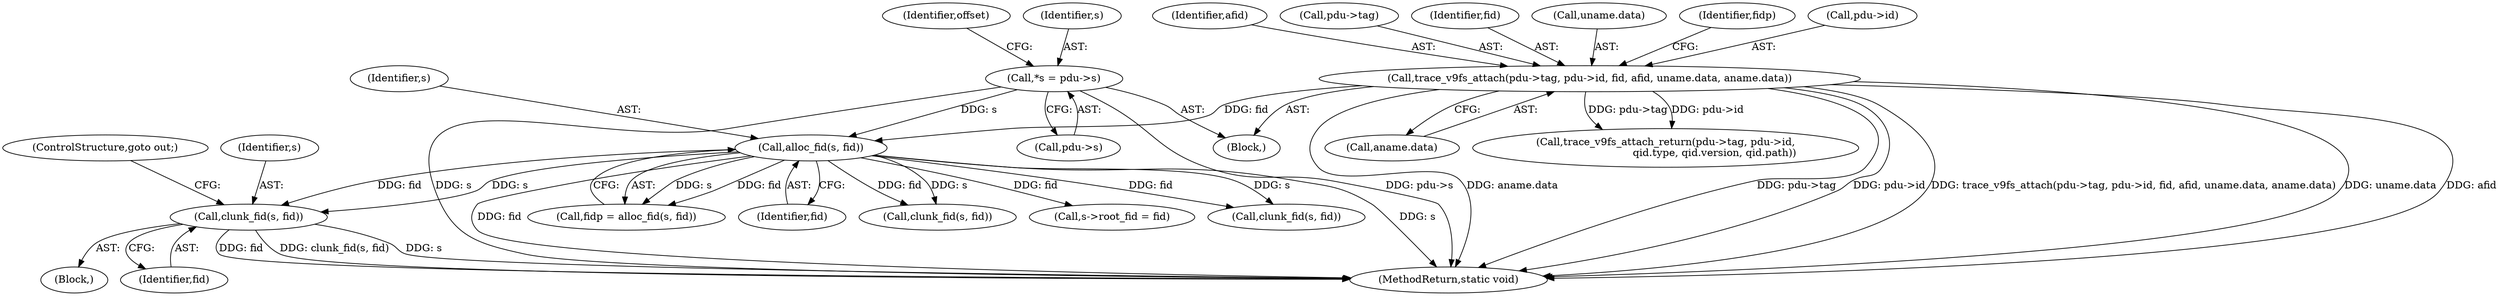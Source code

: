 digraph "0_qemu_56f101ecce0eafd09e2daf1c4eeb1377d6959261@pointer" {
"1000245" [label="(Call,clunk_fid(s, fid))"];
"1000171" [label="(Call,alloc_fid(s, fid))"];
"1000109" [label="(Call,*s = pdu->s)"];
"1000154" [label="(Call,trace_v9fs_attach(pdu->tag, pdu->id, fid, afid, uname.data, aname.data))"];
"1000122" [label="(Identifier,offset)"];
"1000169" [label="(Call,fidp = alloc_fid(s, fid))"];
"1000245" [label="(Call,clunk_fid(s, fid))"];
"1000170" [label="(Identifier,fidp)"];
"1000166" [label="(Call,aname.data)"];
"1000111" [label="(Call,pdu->s)"];
"1000327" [label="(MethodReturn,static void)"];
"1000248" [label="(ControlStructure,goto out;)"];
"1000173" [label="(Identifier,fid)"];
"1000158" [label="(Call,pdu->id)"];
"1000208" [label="(Call,clunk_fid(s, fid))"];
"1000154" [label="(Call,trace_v9fs_attach(pdu->tag, pdu->id, fid, afid, uname.data, aname.data))"];
"1000283" [label="(Call,s->root_fid = fid)"];
"1000103" [label="(Block,)"];
"1000109" [label="(Call,*s = pdu->s)"];
"1000110" [label="(Identifier,s)"];
"1000244" [label="(Block,)"];
"1000171" [label="(Call,alloc_fid(s, fid))"];
"1000246" [label="(Identifier,s)"];
"1000261" [label="(Call,trace_v9fs_attach_return(pdu->tag, pdu->id,\n                              qid.type, qid.version, qid.path))"];
"1000162" [label="(Identifier,afid)"];
"1000155" [label="(Call,pdu->tag)"];
"1000161" [label="(Identifier,fid)"];
"1000228" [label="(Call,clunk_fid(s, fid))"];
"1000247" [label="(Identifier,fid)"];
"1000172" [label="(Identifier,s)"];
"1000163" [label="(Call,uname.data)"];
"1000245" -> "1000244"  [label="AST: "];
"1000245" -> "1000247"  [label="CFG: "];
"1000246" -> "1000245"  [label="AST: "];
"1000247" -> "1000245"  [label="AST: "];
"1000248" -> "1000245"  [label="CFG: "];
"1000245" -> "1000327"  [label="DDG: clunk_fid(s, fid)"];
"1000245" -> "1000327"  [label="DDG: s"];
"1000245" -> "1000327"  [label="DDG: fid"];
"1000171" -> "1000245"  [label="DDG: s"];
"1000171" -> "1000245"  [label="DDG: fid"];
"1000171" -> "1000169"  [label="AST: "];
"1000171" -> "1000173"  [label="CFG: "];
"1000172" -> "1000171"  [label="AST: "];
"1000173" -> "1000171"  [label="AST: "];
"1000169" -> "1000171"  [label="CFG: "];
"1000171" -> "1000327"  [label="DDG: s"];
"1000171" -> "1000327"  [label="DDG: fid"];
"1000171" -> "1000169"  [label="DDG: s"];
"1000171" -> "1000169"  [label="DDG: fid"];
"1000109" -> "1000171"  [label="DDG: s"];
"1000154" -> "1000171"  [label="DDG: fid"];
"1000171" -> "1000208"  [label="DDG: s"];
"1000171" -> "1000208"  [label="DDG: fid"];
"1000171" -> "1000228"  [label="DDG: s"];
"1000171" -> "1000228"  [label="DDG: fid"];
"1000171" -> "1000283"  [label="DDG: fid"];
"1000109" -> "1000103"  [label="AST: "];
"1000109" -> "1000111"  [label="CFG: "];
"1000110" -> "1000109"  [label="AST: "];
"1000111" -> "1000109"  [label="AST: "];
"1000122" -> "1000109"  [label="CFG: "];
"1000109" -> "1000327"  [label="DDG: s"];
"1000109" -> "1000327"  [label="DDG: pdu->s"];
"1000154" -> "1000103"  [label="AST: "];
"1000154" -> "1000166"  [label="CFG: "];
"1000155" -> "1000154"  [label="AST: "];
"1000158" -> "1000154"  [label="AST: "];
"1000161" -> "1000154"  [label="AST: "];
"1000162" -> "1000154"  [label="AST: "];
"1000163" -> "1000154"  [label="AST: "];
"1000166" -> "1000154"  [label="AST: "];
"1000170" -> "1000154"  [label="CFG: "];
"1000154" -> "1000327"  [label="DDG: aname.data"];
"1000154" -> "1000327"  [label="DDG: pdu->tag"];
"1000154" -> "1000327"  [label="DDG: pdu->id"];
"1000154" -> "1000327"  [label="DDG: trace_v9fs_attach(pdu->tag, pdu->id, fid, afid, uname.data, aname.data)"];
"1000154" -> "1000327"  [label="DDG: uname.data"];
"1000154" -> "1000327"  [label="DDG: afid"];
"1000154" -> "1000261"  [label="DDG: pdu->tag"];
"1000154" -> "1000261"  [label="DDG: pdu->id"];
}
